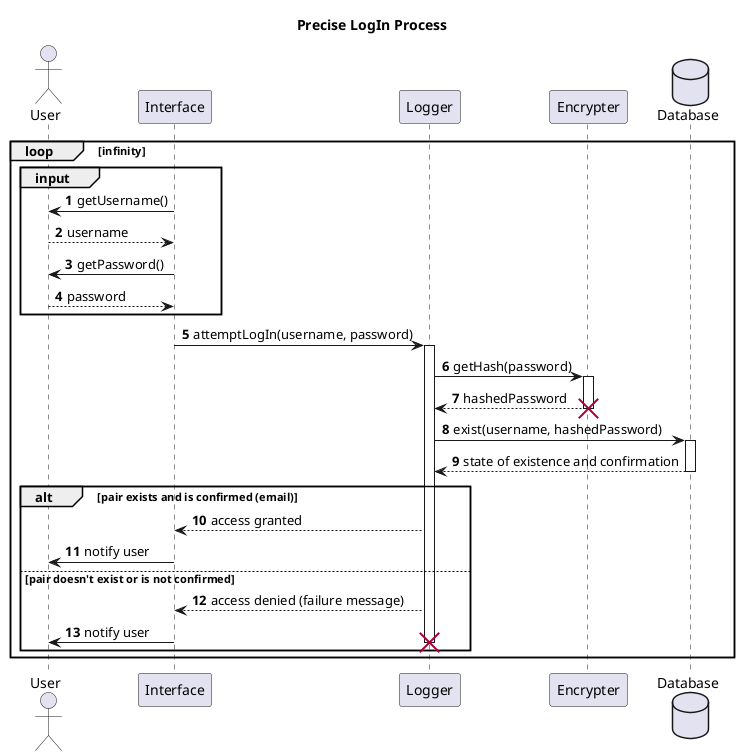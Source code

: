 @startuml

/' skinparam responseMessageBelowArrow true '/

title "Precise LogIn Process"

actor User as U
participant Interface as I
participant Logger as L
participant Encrypter as E
database Database as D


loop infinity
    autonumber
    group input
        I -> U : getUsername()
        U --> I : username

        I -> U : getPassword()
        U --> I : password
    end
    I -> L : attemptLogIn(username, password)
    activate L
    L -> E : getHash(password)
    activate E
    E --> L : hashedPassword
    destroy E
    L -> D : exist(username, hashedPassword)
    activate D
    D --> L : state of existence and confirmation
    deactivate D
    alt pair exists and is confirmed (email)
        L --> I : access granted
        I -> U : notify user
    else pair doesn't exist or is not confirmed
        L --> I : access denied (failure message)
        I -> U : notify user
        destroy L
    end

end

@enduml

